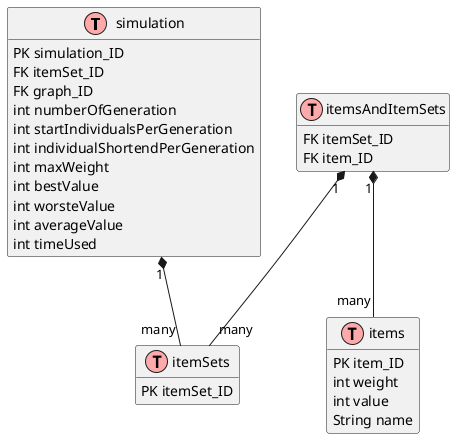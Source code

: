 @startuml
!define table(x) class x << (T,#FFAAAA) >>
hide methods
hide stereotypes

table(simulation){
    PK simulation_ID
    FK itemSet_ID
    FK graph_ID
    int numberOfGeneration 
    int startIndividualsPerGeneration
    int individualShortendPerGeneration
    int maxWeight
    int bestValue
    int worsteValue
    int averageValue
    int timeUsed
}

table(itemSets){
    PK itemSet_ID
}

table(items){
    PK item_ID
    int weight
    int value
    String name
}

table(itemsAndItemSets){
    FK itemSet_ID
    FK item_ID
}

 itemsAndItemSets "1" *-- "many" items
 itemsAndItemSets "1" *-- "many" itemSets
 simulation "1" *-- "many" itemSets

@enduml